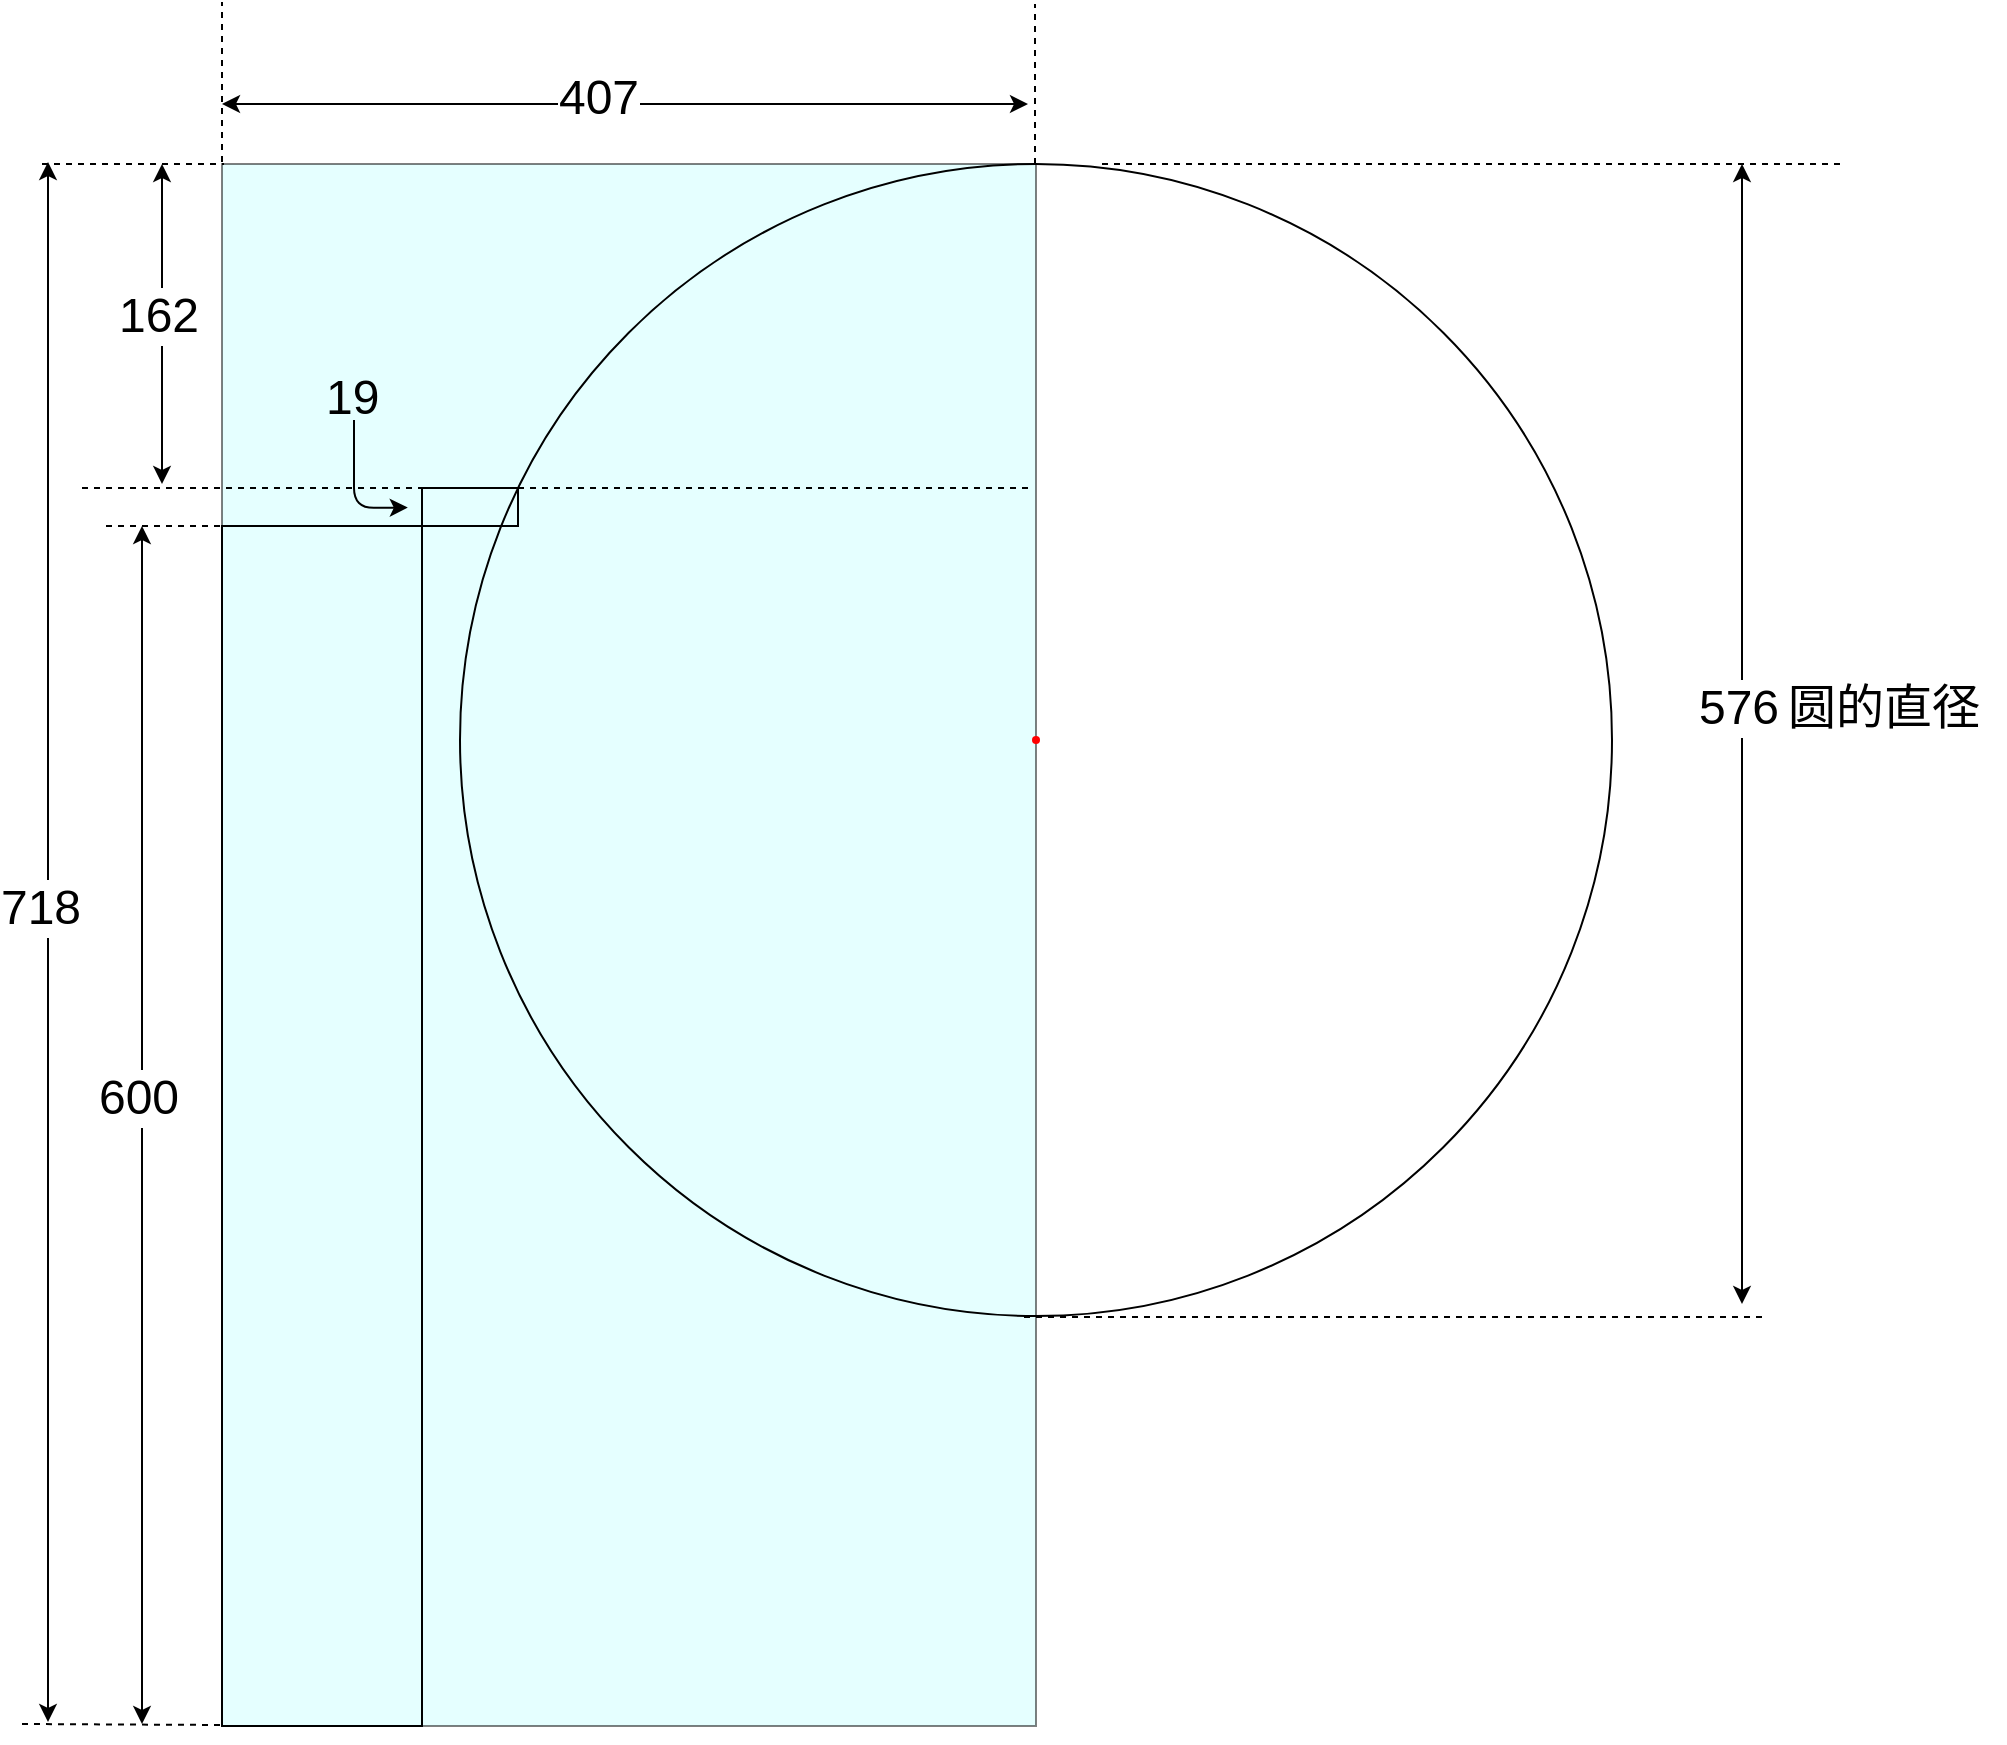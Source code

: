 <mxfile version="11.1.2" type="github"><diagram id="gGsUh1oPkcMboXSN9RTa" name="Page-1"><mxGraphModel dx="1751" dy="1071" grid="1" gridSize="10" guides="1" tooltips="1" connect="1" arrows="1" fold="1" page="1" pageScale="1" pageWidth="827" pageHeight="1169" math="0" shadow="0"><root><mxCell id="0"/><mxCell id="1" parent="0"/><mxCell id="PUKr0CQeldxSvfjXEeWD-5" value="" style="rounded=0;whiteSpace=wrap;html=1;fillColor=#CCFFFF;opacity=50;" vertex="1" parent="1"><mxGeometry x="420" y="110" width="407" height="781" as="geometry"/></mxCell><mxCell id="PUKr0CQeldxSvfjXEeWD-1" value="" style="ellipse;whiteSpace=wrap;html=1;aspect=fixed;fillColor=none;" vertex="1" parent="1"><mxGeometry x="539" y="110" width="576" height="576" as="geometry"/></mxCell><mxCell id="PUKr0CQeldxSvfjXEeWD-4" value="" style="group" vertex="1" connectable="0" parent="1"><mxGeometry x="420" y="272" width="148" height="619" as="geometry"/></mxCell><mxCell id="PUKr0CQeldxSvfjXEeWD-2" value="" style="rounded=0;whiteSpace=wrap;html=1;fillColor=none;" vertex="1" parent="PUKr0CQeldxSvfjXEeWD-4"><mxGeometry x="100" width="48" height="19" as="geometry"/></mxCell><mxCell id="PUKr0CQeldxSvfjXEeWD-3" value="" style="rounded=0;whiteSpace=wrap;html=1;fillColor=none;" vertex="1" parent="PUKr0CQeldxSvfjXEeWD-4"><mxGeometry y="19" width="100" height="600" as="geometry"/></mxCell><mxCell id="PUKr0CQeldxSvfjXEeWD-7" value="" style="ellipse;whiteSpace=wrap;html=1;aspect=fixed;fillColor=#FF0000;strokeColor=none;" vertex="1" parent="1"><mxGeometry x="825" y="396" width="4" height="4" as="geometry"/></mxCell><mxCell id="PUKr0CQeldxSvfjXEeWD-8" value="" style="endArrow=none;dashed=1;html=1;" edge="1" parent="1"><mxGeometry width="50" height="50" relative="1" as="geometry"><mxPoint x="568" y="272" as="sourcePoint"/><mxPoint x="826" y="272" as="targetPoint"/></mxGeometry></mxCell><mxCell id="PUKr0CQeldxSvfjXEeWD-9" value="" style="endArrow=classic;startArrow=classic;html=1;" edge="1" parent="1"><mxGeometry width="50" height="50" relative="1" as="geometry"><mxPoint x="333" y="109" as="sourcePoint"/><mxPoint x="333" y="889" as="targetPoint"/></mxGeometry></mxCell><mxCell id="PUKr0CQeldxSvfjXEeWD-12" value="718" style="text;html=1;resizable=0;points=[];align=center;verticalAlign=middle;labelBackgroundColor=#ffffff;fontSize=24;" vertex="1" connectable="0" parent="PUKr0CQeldxSvfjXEeWD-9"><mxGeometry x="-0.042" y="-6" relative="1" as="geometry"><mxPoint x="2" y="-1" as="offset"/></mxGeometry></mxCell><mxCell id="PUKr0CQeldxSvfjXEeWD-10" value="" style="endArrow=none;dashed=1;html=1;" edge="1" parent="1"><mxGeometry width="50" height="50" relative="1" as="geometry"><mxPoint x="330" y="110" as="sourcePoint"/><mxPoint x="421" y="110" as="targetPoint"/></mxGeometry></mxCell><mxCell id="PUKr0CQeldxSvfjXEeWD-11" value="" style="endArrow=none;dashed=1;html=1;" edge="1" parent="1"><mxGeometry width="50" height="50" relative="1" as="geometry"><mxPoint x="320" y="890" as="sourcePoint"/><mxPoint x="420" y="890.5" as="targetPoint"/></mxGeometry></mxCell><mxCell id="PUKr0CQeldxSvfjXEeWD-13" value="" style="endArrow=none;dashed=1;html=1;" edge="1" parent="1"><mxGeometry width="50" height="50" relative="1" as="geometry"><mxPoint x="362" y="291" as="sourcePoint"/><mxPoint x="423" y="291" as="targetPoint"/></mxGeometry></mxCell><mxCell id="PUKr0CQeldxSvfjXEeWD-14" value="" style="endArrow=classic;startArrow=classic;html=1;" edge="1" parent="1"><mxGeometry width="50" height="50" relative="1" as="geometry"><mxPoint x="380" y="291" as="sourcePoint"/><mxPoint x="380" y="890" as="targetPoint"/></mxGeometry></mxCell><mxCell id="PUKr0CQeldxSvfjXEeWD-15" value="600" style="text;html=1;resizable=0;points=[];align=center;verticalAlign=middle;labelBackgroundColor=#ffffff;fontSize=24;" vertex="1" connectable="0" parent="PUKr0CQeldxSvfjXEeWD-14"><mxGeometry x="-0.042" y="-6" relative="1" as="geometry"><mxPoint x="4" y="-1" as="offset"/></mxGeometry></mxCell><mxCell id="PUKr0CQeldxSvfjXEeWD-16" value="" style="endArrow=none;dashed=1;html=1;entryX=0.25;entryY=0;entryDx=0;entryDy=0;" edge="1" parent="1" target="PUKr0CQeldxSvfjXEeWD-2"><mxGeometry width="50" height="50" relative="1" as="geometry"><mxPoint x="350" y="272" as="sourcePoint"/><mxPoint x="441" y="272" as="targetPoint"/></mxGeometry></mxCell><mxCell id="PUKr0CQeldxSvfjXEeWD-17" value="" style="endArrow=classic;startArrow=classic;html=1;" edge="1" parent="1"><mxGeometry width="50" height="50" relative="1" as="geometry"><mxPoint x="390" y="110" as="sourcePoint"/><mxPoint x="390" y="270" as="targetPoint"/></mxGeometry></mxCell><mxCell id="PUKr0CQeldxSvfjXEeWD-18" value="162" style="text;html=1;resizable=0;points=[];align=center;verticalAlign=middle;labelBackgroundColor=#ffffff;fontSize=24;" vertex="1" connectable="0" parent="PUKr0CQeldxSvfjXEeWD-17"><mxGeometry x="-0.042" y="-6" relative="1" as="geometry"><mxPoint x="4" y="-1" as="offset"/></mxGeometry></mxCell><mxCell id="PUKr0CQeldxSvfjXEeWD-19" value="" style="endArrow=classic;html=1;fontSize=24;entryX=0.869;entryY=-0.012;entryDx=0;entryDy=0;entryPerimeter=0;" edge="1" parent="1"><mxGeometry width="50" height="50" relative="1" as="geometry"><mxPoint x="486" y="238" as="sourcePoint"/><mxPoint x="512.9" y="281.8" as="targetPoint"/><Array as="points"><mxPoint x="486" y="282"/></Array></mxGeometry></mxCell><mxCell id="PUKr0CQeldxSvfjXEeWD-20" value="19" style="text;html=1;resizable=0;points=[];autosize=1;align=left;verticalAlign=top;spacingTop=-4;fontSize=24;" vertex="1" parent="1"><mxGeometry x="470" y="210" width="40" height="30" as="geometry"/></mxCell><mxCell id="PUKr0CQeldxSvfjXEeWD-21" value="" style="endArrow=none;dashed=1;html=1;" edge="1" parent="1"><mxGeometry width="50" height="50" relative="1" as="geometry"><mxPoint x="860" y="110" as="sourcePoint"/><mxPoint x="1230" y="110" as="targetPoint"/></mxGeometry></mxCell><mxCell id="PUKr0CQeldxSvfjXEeWD-22" value="" style="endArrow=none;dashed=1;html=1;" edge="1" parent="1"><mxGeometry width="50" height="50" relative="1" as="geometry"><mxPoint x="821" y="686.5" as="sourcePoint"/><mxPoint x="1191" y="686.5" as="targetPoint"/></mxGeometry></mxCell><mxCell id="PUKr0CQeldxSvfjXEeWD-23" value="" style="endArrow=classic;startArrow=classic;html=1;" edge="1" parent="1"><mxGeometry width="50" height="50" relative="1" as="geometry"><mxPoint x="1180" y="110" as="sourcePoint"/><mxPoint x="1180" y="680" as="targetPoint"/></mxGeometry></mxCell><mxCell id="PUKr0CQeldxSvfjXEeWD-24" value="576" style="text;html=1;resizable=0;points=[];align=center;verticalAlign=middle;labelBackgroundColor=#ffffff;fontSize=24;" vertex="1" connectable="0" parent="PUKr0CQeldxSvfjXEeWD-23"><mxGeometry x="-0.042" y="-6" relative="1" as="geometry"><mxPoint x="4" y="-1" as="offset"/></mxGeometry></mxCell><mxCell id="PUKr0CQeldxSvfjXEeWD-25" value="圆的直径" style="text;html=1;resizable=0;points=[];autosize=1;align=left;verticalAlign=top;spacingTop=-4;fontSize=24;" vertex="1" parent="1"><mxGeometry x="1201" y="365" width="110" height="30" as="geometry"/></mxCell><mxCell id="PUKr0CQeldxSvfjXEeWD-28" value="" style="endArrow=none;dashed=1;html=1;fontSize=24;" edge="1" parent="1"><mxGeometry width="50" height="50" relative="1" as="geometry"><mxPoint x="420" y="109" as="sourcePoint"/><mxPoint x="420" y="29" as="targetPoint"/></mxGeometry></mxCell><mxCell id="PUKr0CQeldxSvfjXEeWD-29" value="" style="endArrow=none;dashed=1;html=1;fontSize=24;" edge="1" parent="1"><mxGeometry width="50" height="50" relative="1" as="geometry"><mxPoint x="826.5" y="110" as="sourcePoint"/><mxPoint x="826.5" y="30" as="targetPoint"/></mxGeometry></mxCell><mxCell id="PUKr0CQeldxSvfjXEeWD-30" value="" style="endArrow=classic;startArrow=classic;html=1;fontSize=24;" edge="1" parent="1"><mxGeometry width="50" height="50" relative="1" as="geometry"><mxPoint x="420" y="80" as="sourcePoint"/><mxPoint x="823" y="80" as="targetPoint"/></mxGeometry></mxCell><mxCell id="PUKr0CQeldxSvfjXEeWD-31" value="407" style="text;html=1;resizable=0;points=[];align=center;verticalAlign=middle;labelBackgroundColor=#ffffff;fontSize=24;" vertex="1" connectable="0" parent="PUKr0CQeldxSvfjXEeWD-30"><mxGeometry x="-0.141" y="3" relative="1" as="geometry"><mxPoint x="15" as="offset"/></mxGeometry></mxCell></root></mxGraphModel></diagram></mxfile>